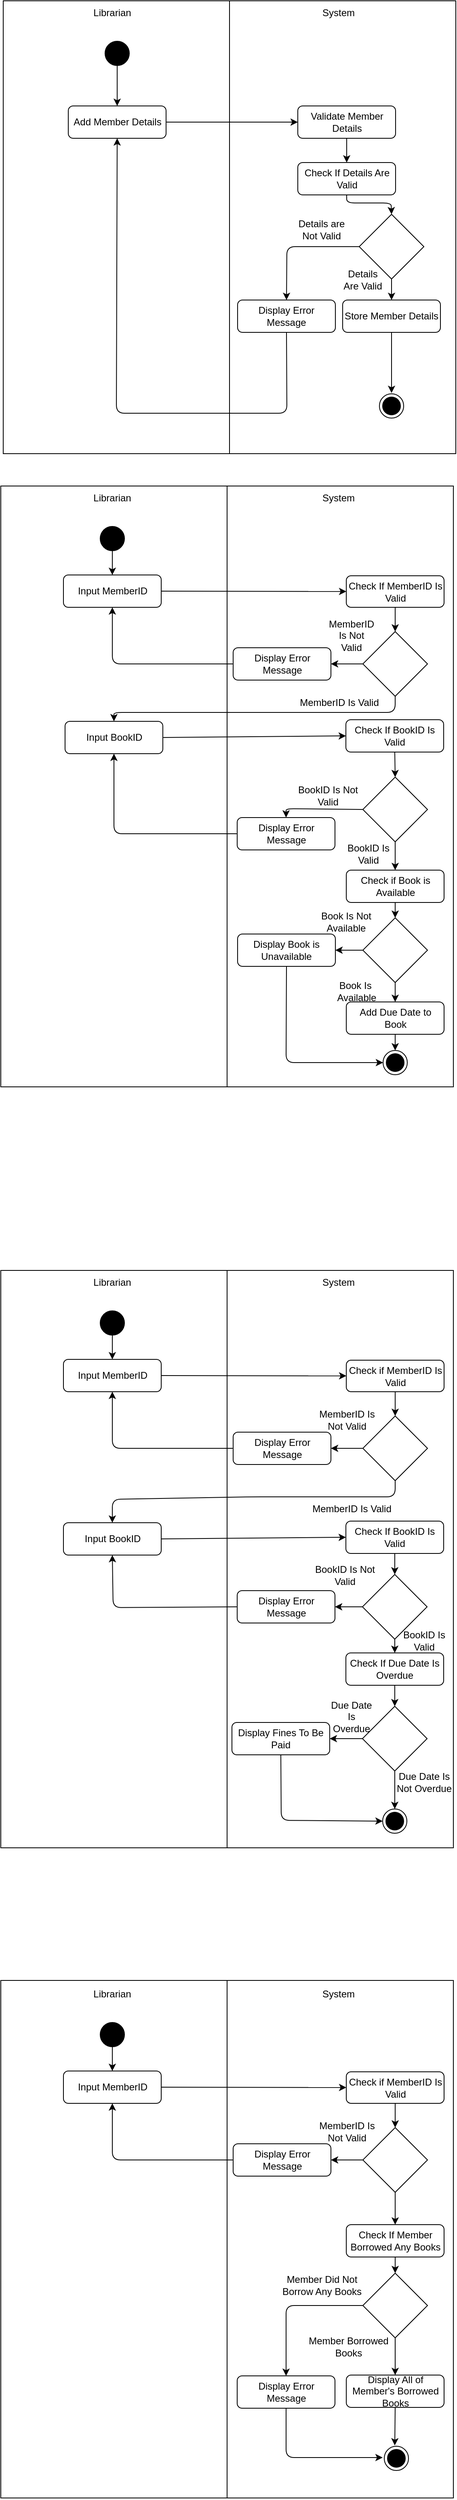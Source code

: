 <mxfile>
    <diagram id="ZG7Y59wmz6SILbfoNRBB" name="Page-1">
        <mxGraphModel dx="470" dy="136" grid="0" gridSize="10" guides="1" tooltips="1" connect="1" arrows="1" fold="1" page="1" pageScale="1" pageWidth="850" pageHeight="1100" math="0" shadow="0">
            <root>
                <mxCell id="0"/>
                <mxCell id="1" parent="0"/>
                <mxCell id="2" value="" style="rounded=0;whiteSpace=wrap;html=1;" parent="1" vertex="1">
                    <mxGeometry x="160" y="20" width="560" height="560" as="geometry"/>
                </mxCell>
                <mxCell id="3" value="" style="endArrow=none;html=1;entryX=0.5;entryY=0;entryDx=0;entryDy=0;exitX=0.5;exitY=1;exitDx=0;exitDy=0;" parent="1" source="2" target="2" edge="1">
                    <mxGeometry width="50" height="50" relative="1" as="geometry">
                        <mxPoint x="305" y="370" as="sourcePoint"/>
                        <mxPoint x="355" y="320" as="targetPoint"/>
                    </mxGeometry>
                </mxCell>
                <mxCell id="4" value="Librarian" style="text;html=1;strokeColor=none;fillColor=none;align=center;verticalAlign=middle;whiteSpace=wrap;rounded=0;" parent="1" vertex="1">
                    <mxGeometry x="265" y="20" width="60" height="30" as="geometry"/>
                </mxCell>
                <mxCell id="5" value="System" style="text;html=1;strokeColor=none;fillColor=none;align=center;verticalAlign=middle;whiteSpace=wrap;rounded=0;" parent="1" vertex="1">
                    <mxGeometry x="545" y="20" width="60" height="30" as="geometry"/>
                </mxCell>
                <mxCell id="6" value="" style="ellipse;fillColor=strokeColor;" parent="1" vertex="1">
                    <mxGeometry x="286" y="70" width="30" height="30" as="geometry"/>
                </mxCell>
                <mxCell id="7" value="" style="endArrow=classic;html=1;exitX=0.5;exitY=1;exitDx=0;exitDy=0;entryX=0.5;entryY=0;entryDx=0;entryDy=0;" parent="1" source="6" target="8" edge="1">
                    <mxGeometry width="50" height="50" relative="1" as="geometry">
                        <mxPoint x="295" y="160" as="sourcePoint"/>
                        <mxPoint x="345" y="110" as="targetPoint"/>
                    </mxGeometry>
                </mxCell>
                <mxCell id="8" value="Add Member Details" style="rounded=1;whiteSpace=wrap;html=1;" parent="1" vertex="1">
                    <mxGeometry x="240.5" y="150" width="121" height="40" as="geometry"/>
                </mxCell>
                <mxCell id="10" value="Validate Member Details" style="rounded=1;whiteSpace=wrap;html=1;" parent="1" vertex="1">
                    <mxGeometry x="524.5" y="150" width="121" height="40" as="geometry"/>
                </mxCell>
                <mxCell id="12" value="" style="endArrow=classic;html=1;entryX=0;entryY=0.5;entryDx=0;entryDy=0;exitX=1;exitY=0.5;exitDx=0;exitDy=0;" parent="1" target="10" edge="1" source="8">
                    <mxGeometry width="50" height="50" relative="1" as="geometry">
                        <mxPoint x="360" y="168" as="sourcePoint"/>
                        <mxPoint x="405" y="120" as="targetPoint"/>
                    </mxGeometry>
                </mxCell>
                <mxCell id="14" value="" style="endArrow=classic;html=1;exitX=0.5;exitY=1;exitDx=0;exitDy=0;entryX=0.5;entryY=0;entryDx=0;entryDy=0;" parent="1" source="10" target="119" edge="1">
                    <mxGeometry width="50" height="50" relative="1" as="geometry">
                        <mxPoint x="565" y="270" as="sourcePoint"/>
                        <mxPoint x="585" y="230" as="targetPoint"/>
                        <Array as="points"/>
                    </mxGeometry>
                </mxCell>
                <mxCell id="203" style="edgeStyle=none;html=1;exitX=0.5;exitY=1;exitDx=0;exitDy=0;entryX=0.5;entryY=0;entryDx=0;entryDy=0;" parent="1" source="22" edge="1">
                    <mxGeometry relative="1" as="geometry">
                        <mxPoint x="640.5" y="505" as="targetPoint"/>
                    </mxGeometry>
                </mxCell>
                <mxCell id="22" value="Store Member Details" style="rounded=1;whiteSpace=wrap;html=1;" parent="1" vertex="1">
                    <mxGeometry x="580" y="390" width="121" height="40" as="geometry"/>
                </mxCell>
                <mxCell id="86" style="edgeStyle=none;html=1;exitX=0;exitY=0.5;exitDx=0;exitDy=0;entryX=0.5;entryY=0;entryDx=0;entryDy=0;" parent="1" source="84" target="121" edge="1">
                    <mxGeometry relative="1" as="geometry">
                        <Array as="points">
                            <mxPoint x="550" y="324"/>
                            <mxPoint x="511" y="324"/>
                        </Array>
                    </mxGeometry>
                </mxCell>
                <mxCell id="87" style="edgeStyle=none;html=1;exitX=0.5;exitY=1;exitDx=0;exitDy=0;entryX=0.5;entryY=0;entryDx=0;entryDy=0;" parent="1" source="84" target="22" edge="1">
                    <mxGeometry relative="1" as="geometry"/>
                </mxCell>
                <mxCell id="84" value="" style="rhombus;whiteSpace=wrap;html=1;" parent="1" vertex="1">
                    <mxGeometry x="600.5" y="284" width="80" height="80" as="geometry"/>
                </mxCell>
                <mxCell id="91" value="Details are Not Valid" style="text;html=1;strokeColor=none;fillColor=none;align=center;verticalAlign=middle;whiteSpace=wrap;rounded=0;" parent="1" vertex="1">
                    <mxGeometry x="524" y="285" width="60" height="35" as="geometry"/>
                </mxCell>
                <mxCell id="92" value="Details Are Valid" style="text;html=1;strokeColor=none;fillColor=none;align=center;verticalAlign=middle;whiteSpace=wrap;rounded=0;" parent="1" vertex="1">
                    <mxGeometry x="575" y="350" width="60" height="30" as="geometry"/>
                </mxCell>
                <mxCell id="93" value="" style="rounded=0;whiteSpace=wrap;html=1;" parent="1" vertex="1">
                    <mxGeometry x="157" y="620" width="560" height="743" as="geometry"/>
                </mxCell>
                <mxCell id="94" value="" style="endArrow=none;html=1;entryX=0.5;entryY=0;entryDx=0;entryDy=0;exitX=0.5;exitY=1;exitDx=0;exitDy=0;" parent="1" source="93" target="93" edge="1">
                    <mxGeometry width="50" height="50" relative="1" as="geometry">
                        <mxPoint x="305" y="970" as="sourcePoint"/>
                        <mxPoint x="355" y="920" as="targetPoint"/>
                    </mxGeometry>
                </mxCell>
                <mxCell id="95" value="Librarian" style="text;html=1;strokeColor=none;fillColor=none;align=center;verticalAlign=middle;whiteSpace=wrap;rounded=0;" parent="1" vertex="1">
                    <mxGeometry x="265" y="620" width="60" height="30" as="geometry"/>
                </mxCell>
                <mxCell id="96" value="System" style="text;html=1;strokeColor=none;fillColor=none;align=center;verticalAlign=middle;whiteSpace=wrap;rounded=0;" parent="1" vertex="1">
                    <mxGeometry x="545" y="620" width="60" height="30" as="geometry"/>
                </mxCell>
                <mxCell id="128" style="edgeStyle=none;html=1;exitX=0.5;exitY=1;exitDx=0;exitDy=0;entryX=0.5;entryY=0;entryDx=0;entryDy=0;" parent="1" source="97" target="127" edge="1">
                    <mxGeometry relative="1" as="geometry"/>
                </mxCell>
                <mxCell id="97" value="" style="ellipse;fillColor=strokeColor;" parent="1" vertex="1">
                    <mxGeometry x="280" y="670" width="30" height="30" as="geometry"/>
                </mxCell>
                <mxCell id="99" value="Input BookID" style="rounded=1;whiteSpace=wrap;html=1;" parent="1" vertex="1">
                    <mxGeometry x="236.5" y="911" width="121" height="40" as="geometry"/>
                </mxCell>
                <mxCell id="101" value="Check If BookID Is Valid" style="rounded=1;whiteSpace=wrap;html=1;" parent="1" vertex="1">
                    <mxGeometry x="584" y="909" width="121" height="40" as="geometry"/>
                </mxCell>
                <mxCell id="102" value="" style="endArrow=classic;html=1;entryX=0;entryY=0.5;entryDx=0;entryDy=0;exitX=1;exitY=0.5;exitDx=0;exitDy=0;" parent="1" source="99" target="101" edge="1">
                    <mxGeometry width="50" height="50" relative="1" as="geometry">
                        <mxPoint x="355.0" y="1010" as="sourcePoint"/>
                        <mxPoint x="405" y="960" as="targetPoint"/>
                    </mxGeometry>
                </mxCell>
                <mxCell id="104" value="" style="endArrow=classic;html=1;exitX=0.5;exitY=1;exitDx=0;exitDy=0;entryX=0.5;entryY=0;entryDx=0;entryDy=0;" parent="1" source="101" target="112" edge="1">
                    <mxGeometry width="50" height="50" relative="1" as="geometry">
                        <mxPoint x="565" y="1110" as="sourcePoint"/>
                        <mxPoint x="580" y="1060" as="targetPoint"/>
                        <Array as="points"/>
                    </mxGeometry>
                </mxCell>
                <mxCell id="262" style="edgeStyle=none;html=1;exitX=0.5;exitY=1;exitDx=0;exitDy=0;entryX=0.5;entryY=0;entryDx=0;entryDy=0;" parent="1" source="108" target="255" edge="1">
                    <mxGeometry relative="1" as="geometry"/>
                </mxCell>
                <mxCell id="108" value="Add Due Date to Book" style="rounded=1;whiteSpace=wrap;html=1;" parent="1" vertex="1">
                    <mxGeometry x="584.5" y="1258" width="121" height="40" as="geometry"/>
                </mxCell>
                <mxCell id="258" style="edgeStyle=none;html=1;exitX=0;exitY=0.5;exitDx=0;exitDy=0;entryX=0.5;entryY=0;entryDx=0;entryDy=0;" parent="1" source="112" target="123" edge="1">
                    <mxGeometry relative="1" as="geometry">
                        <Array as="points">
                            <mxPoint x="510" y="1019"/>
                        </Array>
                    </mxGeometry>
                </mxCell>
                <mxCell id="259" style="edgeStyle=none;html=1;exitX=0.5;exitY=1;exitDx=0;exitDy=0;entryX=0.5;entryY=0;entryDx=0;entryDy=0;" parent="1" source="112" target="175" edge="1">
                    <mxGeometry relative="1" as="geometry"/>
                </mxCell>
                <mxCell id="112" value="" style="rhombus;whiteSpace=wrap;html=1;" parent="1" vertex="1">
                    <mxGeometry x="605" y="980" width="80" height="80" as="geometry"/>
                </mxCell>
                <mxCell id="113" value="MemberID Is Not Valid" style="text;html=1;strokeColor=none;fillColor=none;align=center;verticalAlign=middle;whiteSpace=wrap;rounded=0;" parent="1" vertex="1">
                    <mxGeometry x="561" y="790" width="60" height="30" as="geometry"/>
                </mxCell>
                <mxCell id="114" value="BookID Is Valid" style="text;html=1;strokeColor=none;fillColor=none;align=center;verticalAlign=middle;whiteSpace=wrap;rounded=0;" parent="1" vertex="1">
                    <mxGeometry x="582" y="1060" width="60" height="30" as="geometry"/>
                </mxCell>
                <mxCell id="120" style="edgeStyle=none;html=1;exitX=0.5;exitY=1;exitDx=0;exitDy=0;entryX=0.5;entryY=0;entryDx=0;entryDy=0;" parent="1" source="119" target="84" edge="1">
                    <mxGeometry relative="1" as="geometry">
                        <Array as="points">
                            <mxPoint x="585" y="270"/>
                            <mxPoint x="640" y="270"/>
                        </Array>
                    </mxGeometry>
                </mxCell>
                <mxCell id="119" value="Check If Details Are Valid" style="rounded=1;whiteSpace=wrap;html=1;" parent="1" vertex="1">
                    <mxGeometry x="524.5" y="220" width="121" height="40" as="geometry"/>
                </mxCell>
                <mxCell id="122" style="edgeStyle=none;html=1;exitX=0.5;exitY=1;exitDx=0;exitDy=0;entryX=0.5;entryY=1;entryDx=0;entryDy=0;" parent="1" source="121" target="8" edge="1">
                    <mxGeometry relative="1" as="geometry">
                        <Array as="points">
                            <mxPoint x="511" y="530"/>
                            <mxPoint x="300" y="530"/>
                        </Array>
                    </mxGeometry>
                </mxCell>
                <mxCell id="121" value="Display Error Message" style="rounded=1;whiteSpace=wrap;html=1;" parent="1" vertex="1">
                    <mxGeometry x="450" y="390" width="121" height="40" as="geometry"/>
                </mxCell>
                <mxCell id="260" style="edgeStyle=none;html=1;exitX=0;exitY=0.5;exitDx=0;exitDy=0;entryX=0.5;entryY=1;entryDx=0;entryDy=0;" parent="1" source="123" target="99" edge="1">
                    <mxGeometry relative="1" as="geometry">
                        <Array as="points">
                            <mxPoint x="297" y="1050"/>
                        </Array>
                    </mxGeometry>
                </mxCell>
                <mxCell id="123" value="Display Error Message" style="rounded=1;whiteSpace=wrap;html=1;" parent="1" vertex="1">
                    <mxGeometry x="449.5" y="1030" width="121" height="40" as="geometry"/>
                </mxCell>
                <mxCell id="130" style="edgeStyle=none;html=1;exitX=1;exitY=0.5;exitDx=0;exitDy=0;" parent="1" source="127" target="129" edge="1">
                    <mxGeometry relative="1" as="geometry"/>
                </mxCell>
                <mxCell id="127" value="Input MemberID" style="rounded=1;whiteSpace=wrap;html=1;" parent="1" vertex="1">
                    <mxGeometry x="234.5" y="730" width="121" height="40" as="geometry"/>
                </mxCell>
                <mxCell id="132" style="edgeStyle=none;html=1;exitX=0.5;exitY=1;exitDx=0;exitDy=0;entryX=0.5;entryY=0;entryDx=0;entryDy=0;" parent="1" source="129" target="131" edge="1">
                    <mxGeometry relative="1" as="geometry"/>
                </mxCell>
                <mxCell id="129" value="Check If MemberID Is Valid" style="rounded=1;whiteSpace=wrap;html=1;" parent="1" vertex="1">
                    <mxGeometry x="584.5" y="731" width="121" height="39" as="geometry"/>
                </mxCell>
                <mxCell id="134" style="edgeStyle=none;html=1;exitX=0;exitY=0.5;exitDx=0;exitDy=0;entryX=1;entryY=0.5;entryDx=0;entryDy=0;" parent="1" source="131" target="133" edge="1">
                    <mxGeometry relative="1" as="geometry"/>
                </mxCell>
                <mxCell id="136" style="edgeStyle=none;html=1;exitX=0.5;exitY=1;exitDx=0;exitDy=0;entryX=0.5;entryY=0;entryDx=0;entryDy=0;" parent="1" source="131" target="99" edge="1">
                    <mxGeometry relative="1" as="geometry">
                        <Array as="points">
                            <mxPoint x="645" y="900"/>
                            <mxPoint x="470" y="900"/>
                            <mxPoint x="297" y="900"/>
                        </Array>
                    </mxGeometry>
                </mxCell>
                <mxCell id="131" value="" style="rhombus;whiteSpace=wrap;html=1;" parent="1" vertex="1">
                    <mxGeometry x="605" y="800" width="80" height="80" as="geometry"/>
                </mxCell>
                <mxCell id="135" style="edgeStyle=none;html=1;exitX=0;exitY=0.5;exitDx=0;exitDy=0;entryX=0.5;entryY=1;entryDx=0;entryDy=0;" parent="1" source="133" target="127" edge="1">
                    <mxGeometry relative="1" as="geometry">
                        <Array as="points">
                            <mxPoint x="295" y="840"/>
                        </Array>
                    </mxGeometry>
                </mxCell>
                <mxCell id="133" value="Display Error Message" style="rounded=1;whiteSpace=wrap;html=1;" parent="1" vertex="1">
                    <mxGeometry x="444.5" y="820" width="121" height="40" as="geometry"/>
                </mxCell>
                <mxCell id="137" value="MemberID Is Valid" style="text;html=1;strokeColor=none;fillColor=none;align=center;verticalAlign=middle;whiteSpace=wrap;rounded=0;" parent="1" vertex="1">
                    <mxGeometry x="505.5" y="873" width="140" height="30" as="geometry"/>
                </mxCell>
                <mxCell id="139" value="BookID Is Not Valid" style="text;html=1;strokeColor=none;fillColor=none;align=center;verticalAlign=middle;whiteSpace=wrap;rounded=0;" parent="1" vertex="1">
                    <mxGeometry x="519" y="988" width="86" height="30" as="geometry"/>
                </mxCell>
                <mxCell id="141" value="" style="rounded=0;whiteSpace=wrap;html=1;" parent="1" vertex="1">
                    <mxGeometry x="157" y="1590" width="560" height="714" as="geometry"/>
                </mxCell>
                <mxCell id="142" value="" style="endArrow=none;html=1;entryX=0.5;entryY=0;entryDx=0;entryDy=0;exitX=0.5;exitY=1;exitDx=0;exitDy=0;" parent="1" source="141" target="141" edge="1">
                    <mxGeometry width="50" height="50" relative="1" as="geometry">
                        <mxPoint x="305" y="1940" as="sourcePoint"/>
                        <mxPoint x="355" y="1890" as="targetPoint"/>
                    </mxGeometry>
                </mxCell>
                <mxCell id="143" value="Librarian" style="text;html=1;strokeColor=none;fillColor=none;align=center;verticalAlign=middle;whiteSpace=wrap;rounded=0;" parent="1" vertex="1">
                    <mxGeometry x="265" y="1590" width="60" height="30" as="geometry"/>
                </mxCell>
                <mxCell id="144" value="System" style="text;html=1;strokeColor=none;fillColor=none;align=center;verticalAlign=middle;whiteSpace=wrap;rounded=0;" parent="1" vertex="1">
                    <mxGeometry x="545" y="1590" width="60" height="30" as="geometry"/>
                </mxCell>
                <mxCell id="145" style="edgeStyle=none;html=1;exitX=0.5;exitY=1;exitDx=0;exitDy=0;entryX=0.5;entryY=0;entryDx=0;entryDy=0;" parent="1" source="146" target="162" edge="1">
                    <mxGeometry relative="1" as="geometry"/>
                </mxCell>
                <mxCell id="146" value="" style="ellipse;fillColor=strokeColor;" parent="1" vertex="1">
                    <mxGeometry x="280" y="1640" width="30" height="30" as="geometry"/>
                </mxCell>
                <mxCell id="147" value="Input BookID" style="rounded=1;whiteSpace=wrap;html=1;" parent="1" vertex="1">
                    <mxGeometry x="234.5" y="1902" width="121" height="40" as="geometry"/>
                </mxCell>
                <mxCell id="148" value="Check If BookID Is Valid" style="rounded=1;whiteSpace=wrap;html=1;" parent="1" vertex="1">
                    <mxGeometry x="584" y="1900" width="121" height="40" as="geometry"/>
                </mxCell>
                <mxCell id="149" value="" style="endArrow=classic;html=1;entryX=0;entryY=0.5;entryDx=0;entryDy=0;exitX=1;exitY=0.5;exitDx=0;exitDy=0;" parent="1" source="147" target="148" edge="1">
                    <mxGeometry width="50" height="50" relative="1" as="geometry">
                        <mxPoint x="355.0" y="1980" as="sourcePoint"/>
                        <mxPoint x="405" y="1930" as="targetPoint"/>
                    </mxGeometry>
                </mxCell>
                <mxCell id="150" value="" style="endArrow=classic;html=1;exitX=0.5;exitY=1;exitDx=0;exitDy=0;entryX=0.5;entryY=0;entryDx=0;entryDy=0;" parent="1" source="148" target="156" edge="1">
                    <mxGeometry width="50" height="50" relative="1" as="geometry">
                        <mxPoint x="565" y="2080" as="sourcePoint"/>
                        <mxPoint x="580" y="2030" as="targetPoint"/>
                        <Array as="points"/>
                    </mxGeometry>
                </mxCell>
                <mxCell id="190" style="edgeStyle=none;html=1;exitX=0.5;exitY=1;exitDx=0;exitDy=0;entryX=0.5;entryY=0;entryDx=0;entryDy=0;" parent="1" source="156" target="188" edge="1">
                    <mxGeometry relative="1" as="geometry"/>
                </mxCell>
                <mxCell id="265" style="edgeStyle=none;html=1;exitX=0;exitY=0.5;exitDx=0;exitDy=0;entryX=1;entryY=0.5;entryDx=0;entryDy=0;" parent="1" source="156" target="160" edge="1">
                    <mxGeometry relative="1" as="geometry"/>
                </mxCell>
                <mxCell id="156" value="" style="rhombus;whiteSpace=wrap;html=1;" parent="1" vertex="1">
                    <mxGeometry x="604.5" y="1966" width="80" height="80" as="geometry"/>
                </mxCell>
                <mxCell id="157" value="MemberID Is Not Valid" style="text;html=1;strokeColor=none;fillColor=none;align=center;verticalAlign=middle;whiteSpace=wrap;rounded=0;" parent="1" vertex="1">
                    <mxGeometry x="550" y="1760" width="71" height="30" as="geometry"/>
                </mxCell>
                <mxCell id="158" value="BookID Is Valid" style="text;html=1;strokeColor=none;fillColor=none;align=center;verticalAlign=middle;whiteSpace=wrap;rounded=0;" parent="1" vertex="1">
                    <mxGeometry x="651" y="2033" width="60" height="30" as="geometry"/>
                </mxCell>
                <mxCell id="267" style="edgeStyle=none;html=1;exitX=0;exitY=0.5;exitDx=0;exitDy=0;entryX=0.5;entryY=1;entryDx=0;entryDy=0;" parent="1" source="160" target="147" edge="1">
                    <mxGeometry relative="1" as="geometry">
                        <Array as="points">
                            <mxPoint x="296" y="2007"/>
                        </Array>
                    </mxGeometry>
                </mxCell>
                <mxCell id="160" value="Display Error Message" style="rounded=1;whiteSpace=wrap;html=1;" parent="1" vertex="1">
                    <mxGeometry x="449.5" y="1986" width="121" height="40" as="geometry"/>
                </mxCell>
                <mxCell id="161" style="edgeStyle=none;html=1;exitX=1;exitY=0.5;exitDx=0;exitDy=0;" parent="1" source="162" target="164" edge="1">
                    <mxGeometry relative="1" as="geometry"/>
                </mxCell>
                <mxCell id="162" value="Input MemberID" style="rounded=1;whiteSpace=wrap;html=1;" parent="1" vertex="1">
                    <mxGeometry x="234.5" y="1700" width="121" height="40" as="geometry"/>
                </mxCell>
                <mxCell id="163" style="edgeStyle=none;html=1;exitX=0.5;exitY=1;exitDx=0;exitDy=0;entryX=0.5;entryY=0;entryDx=0;entryDy=0;" parent="1" source="164" target="167" edge="1">
                    <mxGeometry relative="1" as="geometry"/>
                </mxCell>
                <mxCell id="164" value="Check if MemberID Is Valid" style="rounded=1;whiteSpace=wrap;html=1;" parent="1" vertex="1">
                    <mxGeometry x="584.5" y="1701" width="121" height="39" as="geometry"/>
                </mxCell>
                <mxCell id="165" style="edgeStyle=none;html=1;exitX=0;exitY=0.5;exitDx=0;exitDy=0;entryX=1;entryY=0.5;entryDx=0;entryDy=0;" parent="1" source="167" target="169" edge="1">
                    <mxGeometry relative="1" as="geometry"/>
                </mxCell>
                <mxCell id="166" style="edgeStyle=none;html=1;exitX=0.5;exitY=1;exitDx=0;exitDy=0;entryX=0.5;entryY=0;entryDx=0;entryDy=0;" parent="1" source="167" target="147" edge="1">
                    <mxGeometry relative="1" as="geometry">
                        <Array as="points">
                            <mxPoint x="645" y="1870"/>
                            <mxPoint x="470" y="1870"/>
                            <mxPoint x="295" y="1873"/>
                        </Array>
                    </mxGeometry>
                </mxCell>
                <mxCell id="167" value="" style="rhombus;whiteSpace=wrap;html=1;" parent="1" vertex="1">
                    <mxGeometry x="605" y="1770" width="80" height="80" as="geometry"/>
                </mxCell>
                <mxCell id="168" style="edgeStyle=none;html=1;exitX=0;exitY=0.5;exitDx=0;exitDy=0;entryX=0.5;entryY=1;entryDx=0;entryDy=0;" parent="1" source="169" target="162" edge="1">
                    <mxGeometry relative="1" as="geometry">
                        <Array as="points">
                            <mxPoint x="295" y="1810"/>
                        </Array>
                    </mxGeometry>
                </mxCell>
                <mxCell id="169" value="Display Error Message" style="rounded=1;whiteSpace=wrap;html=1;" parent="1" vertex="1">
                    <mxGeometry x="444.5" y="1790" width="121" height="40" as="geometry"/>
                </mxCell>
                <mxCell id="170" value="MemberID Is Valid" style="text;html=1;strokeColor=none;fillColor=none;align=center;verticalAlign=middle;whiteSpace=wrap;rounded=0;" parent="1" vertex="1">
                    <mxGeometry x="526.5" y="1870" width="129" height="30" as="geometry"/>
                </mxCell>
                <mxCell id="171" value="BookID Is Not Valid" style="text;html=1;strokeColor=none;fillColor=none;align=center;verticalAlign=middle;whiteSpace=wrap;rounded=0;" parent="1" vertex="1">
                    <mxGeometry x="539.5" y="1952" width="86" height="30" as="geometry"/>
                </mxCell>
                <mxCell id="185" style="edgeStyle=none;html=1;exitX=0.5;exitY=1;exitDx=0;exitDy=0;entryX=0.5;entryY=0;entryDx=0;entryDy=0;" parent="1" source="172" target="108" edge="1">
                    <mxGeometry relative="1" as="geometry"/>
                </mxCell>
                <mxCell id="261" style="edgeStyle=none;html=1;exitX=0;exitY=0.5;exitDx=0;exitDy=0;entryX=1;entryY=0.5;entryDx=0;entryDy=0;" parent="1" source="172" target="182" edge="1">
                    <mxGeometry relative="1" as="geometry"/>
                </mxCell>
                <mxCell id="172" value="" style="rhombus;whiteSpace=wrap;html=1;" parent="1" vertex="1">
                    <mxGeometry x="605" y="1154" width="80" height="80" as="geometry"/>
                </mxCell>
                <mxCell id="177" style="edgeStyle=none;html=1;exitX=0.5;exitY=1;exitDx=0;exitDy=0;entryX=0.5;entryY=0;entryDx=0;entryDy=0;" parent="1" source="175" target="172" edge="1">
                    <mxGeometry relative="1" as="geometry"/>
                </mxCell>
                <mxCell id="175" value="Check if Book is Available" style="rounded=1;whiteSpace=wrap;html=1;" parent="1" vertex="1">
                    <mxGeometry x="584.5" y="1095" width="121" height="40" as="geometry"/>
                </mxCell>
                <mxCell id="264" style="edgeStyle=none;html=1;exitX=0.5;exitY=1;exitDx=0;exitDy=0;entryX=0;entryY=0.5;entryDx=0;entryDy=0;" parent="1" source="182" target="255" edge="1">
                    <mxGeometry relative="1" as="geometry">
                        <Array as="points">
                            <mxPoint x="510" y="1333"/>
                        </Array>
                    </mxGeometry>
                </mxCell>
                <mxCell id="182" value="Display Book is Unavailable" style="rounded=1;whiteSpace=wrap;html=1;" parent="1" vertex="1">
                    <mxGeometry x="450" y="1174" width="121" height="40" as="geometry"/>
                </mxCell>
                <mxCell id="186" value="Book Is Not Available" style="text;html=1;strokeColor=none;fillColor=none;align=center;verticalAlign=middle;whiteSpace=wrap;rounded=0;" parent="1" vertex="1">
                    <mxGeometry x="536.5" y="1143" width="95" height="31" as="geometry"/>
                </mxCell>
                <mxCell id="187" value="Book Is&amp;nbsp; Available" style="text;html=1;strokeColor=none;fillColor=none;align=center;verticalAlign=middle;whiteSpace=wrap;rounded=0;" parent="1" vertex="1">
                    <mxGeometry x="550" y="1229" width="95" height="31" as="geometry"/>
                </mxCell>
                <mxCell id="192" style="edgeStyle=none;html=1;exitX=0.5;exitY=1;exitDx=0;exitDy=0;entryX=0.5;entryY=0;entryDx=0;entryDy=0;" parent="1" source="188" target="191" edge="1">
                    <mxGeometry relative="1" as="geometry"/>
                </mxCell>
                <mxCell id="188" value="Check If Due Date Is Overdue" style="rounded=1;whiteSpace=wrap;html=1;" parent="1" vertex="1">
                    <mxGeometry x="584" y="2063" width="121" height="40" as="geometry"/>
                </mxCell>
                <mxCell id="194" style="edgeStyle=none;html=1;exitX=0;exitY=0.5;exitDx=0;exitDy=0;entryX=1;entryY=0.5;entryDx=0;entryDy=0;" parent="1" source="191" target="200" edge="1">
                    <mxGeometry relative="1" as="geometry">
                        <mxPoint x="560" y="2298" as="targetPoint"/>
                    </mxGeometry>
                </mxCell>
                <mxCell id="269" style="edgeStyle=none;html=1;exitX=0.5;exitY=1;exitDx=0;exitDy=0;entryX=0.5;entryY=0;entryDx=0;entryDy=0;" parent="1" source="191" target="250" edge="1">
                    <mxGeometry relative="1" as="geometry"/>
                </mxCell>
                <mxCell id="191" value="" style="rhombus;whiteSpace=wrap;html=1;" parent="1" vertex="1">
                    <mxGeometry x="604.5" y="2129" width="80" height="80" as="geometry"/>
                </mxCell>
                <mxCell id="270" style="edgeStyle=none;html=1;exitX=0.5;exitY=1;exitDx=0;exitDy=0;entryX=0;entryY=0.5;entryDx=0;entryDy=0;" parent="1" source="200" target="250" edge="1">
                    <mxGeometry relative="1" as="geometry">
                        <Array as="points">
                            <mxPoint x="504" y="2270"/>
                        </Array>
                    </mxGeometry>
                </mxCell>
                <mxCell id="200" value="Display Fines To Be Paid" style="rounded=1;whiteSpace=wrap;html=1;" parent="1" vertex="1">
                    <mxGeometry x="443" y="2149" width="121" height="40" as="geometry"/>
                </mxCell>
                <mxCell id="204" value="Due Date Is Overdue" style="text;html=1;strokeColor=none;fillColor=none;align=center;verticalAlign=middle;whiteSpace=wrap;rounded=0;" parent="1" vertex="1">
                    <mxGeometry x="561" y="2127" width="60" height="30" as="geometry"/>
                </mxCell>
                <mxCell id="205" value="Due Date Is Not Overdue" style="text;html=1;strokeColor=none;fillColor=none;align=center;verticalAlign=middle;whiteSpace=wrap;rounded=0;" parent="1" vertex="1">
                    <mxGeometry x="642" y="2194" width="78" height="57" as="geometry"/>
                </mxCell>
                <mxCell id="206" value="" style="rounded=0;whiteSpace=wrap;html=1;" parent="1" vertex="1">
                    <mxGeometry x="157" y="2468" width="560" height="640" as="geometry"/>
                </mxCell>
                <mxCell id="207" value="" style="endArrow=none;html=1;entryX=0.5;entryY=0;entryDx=0;entryDy=0;exitX=0.5;exitY=1;exitDx=0;exitDy=0;" parent="1" source="206" target="206" edge="1">
                    <mxGeometry width="50" height="50" relative="1" as="geometry">
                        <mxPoint x="305" y="2820" as="sourcePoint"/>
                        <mxPoint x="355" y="2770" as="targetPoint"/>
                    </mxGeometry>
                </mxCell>
                <mxCell id="208" value="Librarian" style="text;html=1;strokeColor=none;fillColor=none;align=center;verticalAlign=middle;whiteSpace=wrap;rounded=0;" parent="1" vertex="1">
                    <mxGeometry x="265" y="2470" width="60" height="30" as="geometry"/>
                </mxCell>
                <mxCell id="209" value="System" style="text;html=1;strokeColor=none;fillColor=none;align=center;verticalAlign=middle;whiteSpace=wrap;rounded=0;" parent="1" vertex="1">
                    <mxGeometry x="545" y="2470" width="60" height="30" as="geometry"/>
                </mxCell>
                <mxCell id="210" style="edgeStyle=none;html=1;exitX=0.5;exitY=1;exitDx=0;exitDy=0;entryX=0.5;entryY=0;entryDx=0;entryDy=0;" parent="1" source="211" target="225" edge="1">
                    <mxGeometry relative="1" as="geometry"/>
                </mxCell>
                <mxCell id="211" value="" style="ellipse;fillColor=strokeColor;" parent="1" vertex="1">
                    <mxGeometry x="280" y="2520" width="30" height="30" as="geometry"/>
                </mxCell>
                <mxCell id="213" value="Check If Member Borrowed Any Books" style="rounded=1;whiteSpace=wrap;html=1;" parent="1" vertex="1">
                    <mxGeometry x="584.5" y="2770" width="121" height="40" as="geometry"/>
                </mxCell>
                <mxCell id="215" value="" style="endArrow=classic;html=1;exitX=0.5;exitY=1;exitDx=0;exitDy=0;entryX=0.5;entryY=0;entryDx=0;entryDy=0;" parent="1" source="213" target="219" edge="1">
                    <mxGeometry width="50" height="50" relative="1" as="geometry">
                        <mxPoint x="565" y="2960" as="sourcePoint"/>
                        <mxPoint x="580" y="2910" as="targetPoint"/>
                        <Array as="points"/>
                    </mxGeometry>
                </mxCell>
                <mxCell id="218" style="edgeStyle=none;html=1;exitX=0.5;exitY=1;exitDx=0;exitDy=0;entryX=0.5;entryY=0;entryDx=0;entryDy=0;" parent="1" source="219" target="236" edge="1">
                    <mxGeometry relative="1" as="geometry"/>
                </mxCell>
                <mxCell id="245" style="edgeStyle=none;html=1;exitX=0;exitY=0.5;exitDx=0;exitDy=0;entryX=0.5;entryY=0;entryDx=0;entryDy=0;" parent="1" source="219" target="223" edge="1">
                    <mxGeometry relative="1" as="geometry">
                        <Array as="points">
                            <mxPoint x="510" y="2870"/>
                        </Array>
                    </mxGeometry>
                </mxCell>
                <mxCell id="219" value="" style="rhombus;whiteSpace=wrap;html=1;" parent="1" vertex="1">
                    <mxGeometry x="605" y="2830" width="80" height="80" as="geometry"/>
                </mxCell>
                <mxCell id="220" value="MemberID Is Not Valid" style="text;html=1;strokeColor=none;fillColor=none;align=center;verticalAlign=middle;whiteSpace=wrap;rounded=0;" parent="1" vertex="1">
                    <mxGeometry x="550" y="2640" width="71" height="30" as="geometry"/>
                </mxCell>
                <mxCell id="221" value="Member Borrowed Books" style="text;html=1;strokeColor=none;fillColor=none;align=center;verticalAlign=middle;whiteSpace=wrap;rounded=0;" parent="1" vertex="1">
                    <mxGeometry x="530" y="2906" width="115" height="30" as="geometry"/>
                </mxCell>
                <mxCell id="249" style="edgeStyle=none;html=1;exitX=0.5;exitY=1;exitDx=0;exitDy=0;entryX=0;entryY=0.5;entryDx=0;entryDy=0;" parent="1" source="223" edge="1">
                    <mxGeometry relative="1" as="geometry">
                        <Array as="points">
                            <mxPoint x="510" y="3058"/>
                        </Array>
                        <mxPoint x="629.5" y="3058" as="targetPoint"/>
                    </mxGeometry>
                </mxCell>
                <mxCell id="223" value="Display Error Message" style="rounded=1;whiteSpace=wrap;html=1;" parent="1" vertex="1">
                    <mxGeometry x="449.5" y="2957" width="121" height="40" as="geometry"/>
                </mxCell>
                <mxCell id="224" style="edgeStyle=none;html=1;exitX=1;exitY=0.5;exitDx=0;exitDy=0;" parent="1" source="225" target="227" edge="1">
                    <mxGeometry relative="1" as="geometry"/>
                </mxCell>
                <mxCell id="225" value="Input MemberID" style="rounded=1;whiteSpace=wrap;html=1;" parent="1" vertex="1">
                    <mxGeometry x="234.5" y="2580" width="121" height="40" as="geometry"/>
                </mxCell>
                <mxCell id="226" style="edgeStyle=none;html=1;exitX=0.5;exitY=1;exitDx=0;exitDy=0;entryX=0.5;entryY=0;entryDx=0;entryDy=0;" parent="1" source="227" target="230" edge="1">
                    <mxGeometry relative="1" as="geometry"/>
                </mxCell>
                <mxCell id="227" value="Check if MemberID Is Valid" style="rounded=1;whiteSpace=wrap;html=1;" parent="1" vertex="1">
                    <mxGeometry x="584.5" y="2581" width="121" height="39" as="geometry"/>
                </mxCell>
                <mxCell id="228" style="edgeStyle=none;html=1;exitX=0;exitY=0.5;exitDx=0;exitDy=0;entryX=1;entryY=0.5;entryDx=0;entryDy=0;" parent="1" source="230" target="232" edge="1">
                    <mxGeometry relative="1" as="geometry"/>
                </mxCell>
                <mxCell id="244" style="edgeStyle=none;html=1;exitX=0.5;exitY=1;exitDx=0;exitDy=0;entryX=0.5;entryY=0;entryDx=0;entryDy=0;" parent="1" source="230" target="213" edge="1">
                    <mxGeometry relative="1" as="geometry"/>
                </mxCell>
                <mxCell id="230" value="" style="rhombus;whiteSpace=wrap;html=1;" parent="1" vertex="1">
                    <mxGeometry x="605" y="2650" width="80" height="80" as="geometry"/>
                </mxCell>
                <mxCell id="231" style="edgeStyle=none;html=1;exitX=0;exitY=0.5;exitDx=0;exitDy=0;entryX=0.5;entryY=1;entryDx=0;entryDy=0;" parent="1" source="232" target="225" edge="1">
                    <mxGeometry relative="1" as="geometry">
                        <Array as="points">
                            <mxPoint x="295" y="2690"/>
                        </Array>
                    </mxGeometry>
                </mxCell>
                <mxCell id="232" value="Display Error Message" style="rounded=1;whiteSpace=wrap;html=1;" parent="1" vertex="1">
                    <mxGeometry x="444.5" y="2670" width="121" height="40" as="geometry"/>
                </mxCell>
                <mxCell id="234" value="Member Did Not Borrow Any Books" style="text;html=1;strokeColor=none;fillColor=none;align=center;verticalAlign=middle;whiteSpace=wrap;rounded=0;" parent="1" vertex="1">
                    <mxGeometry x="498.5" y="2830" width="111" height="30" as="geometry"/>
                </mxCell>
                <mxCell id="235" style="edgeStyle=none;html=1;exitX=0.5;exitY=1;exitDx=0;exitDy=0;entryX=0.5;entryY=0;entryDx=0;entryDy=0;" parent="1" source="236" edge="1">
                    <mxGeometry relative="1" as="geometry">
                        <mxPoint x="644.5" y="3043" as="targetPoint"/>
                    </mxGeometry>
                </mxCell>
                <mxCell id="236" value="Display All of Member's Borrowed Books" style="rounded=1;whiteSpace=wrap;html=1;" parent="1" vertex="1">
                    <mxGeometry x="584.5" y="2956" width="121" height="40" as="geometry"/>
                </mxCell>
                <mxCell id="250" value="" style="ellipse;html=1;shape=endState;fillColor=strokeColor;" parent="1" vertex="1">
                    <mxGeometry x="629.5" y="2256" width="30" height="30" as="geometry"/>
                </mxCell>
                <mxCell id="254" value="" style="ellipse;html=1;shape=endState;fillColor=strokeColor;" parent="1" vertex="1">
                    <mxGeometry x="625.5" y="506" width="30" height="30" as="geometry"/>
                </mxCell>
                <mxCell id="255" value="" style="ellipse;html=1;shape=endState;fillColor=strokeColor;" parent="1" vertex="1">
                    <mxGeometry x="630" y="1318" width="30" height="30" as="geometry"/>
                </mxCell>
                <mxCell id="256" value="" style="ellipse;html=1;shape=endState;fillColor=strokeColor;" parent="1" vertex="1">
                    <mxGeometry x="631.5" y="3044" width="30" height="30" as="geometry"/>
                </mxCell>
            </root>
        </mxGraphModel>
    </diagram>
</mxfile>